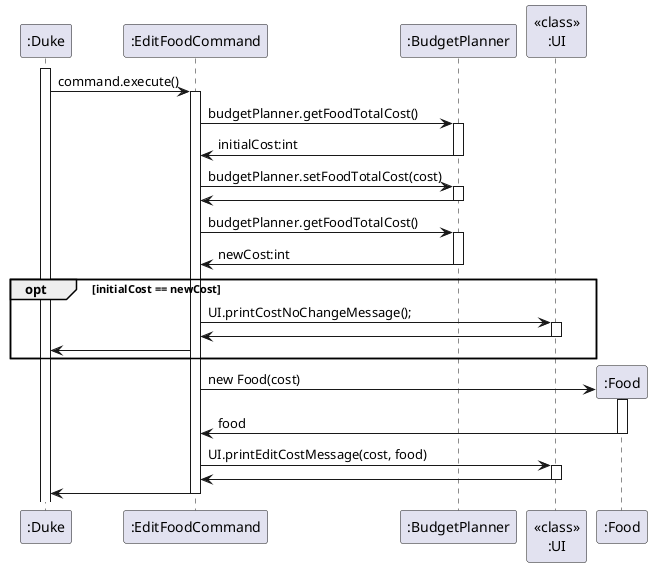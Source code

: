 @startuml
'https://plantuml.com/sequence-diagram
activate ":Duke"
":Duke" -> ":EditFoodCommand" : command.execute()
activate ":EditFoodCommand"
":EditFoodCommand" -> ":BudgetPlanner" : budgetPlanner.getFoodTotalCost()
activate ":BudgetPlanner"
":EditFoodCommand" <- ":BudgetPlanner" : initialCost:int
deactivate ":BudgetPlanner"
":EditFoodCommand" -> ":BudgetPlanner" : budgetPlanner.setFoodTotalCost(cost)
activate ":BudgetPlanner"
":EditFoodCommand" <- ":BudgetPlanner"
deactivate ":BudgetPlanner"
":EditFoodCommand" -> ":BudgetPlanner" : budgetPlanner.getFoodTotalCost()
activate ":BudgetPlanner"
":EditFoodCommand" <- ":BudgetPlanner" : newCost:int
deactivate ":BudgetPlanner"
opt initialCost == newCost
":EditFoodCommand" -> "<<class>>\n:UI" : UI.printCostNoChangeMessage();
activate "<<class>>\n:UI"
":EditFoodCommand" <- "<<class>>\n:UI"
deactivate "<<class>>\n:UI"
":EditFoodCommand" -> ":Duke"
end
create ":Food"
":EditFoodCommand" -> ":Food" : new Food(cost)
activate ":Food"
":EditFoodCommand" <- ":Food" : food
deactivate ":Food"
":EditFoodCommand" -> "<<class>>\n:UI" : UI.printEditCostMessage(cost, food)
activate "<<class>>\n:UI"
":EditFoodCommand" <- "<<class>>\n:UI"
deactivate "<<class>>\n:UI"
":EditFoodCommand" -> ":Duke"
deactivate ":EditFoodCommand"
@enduml